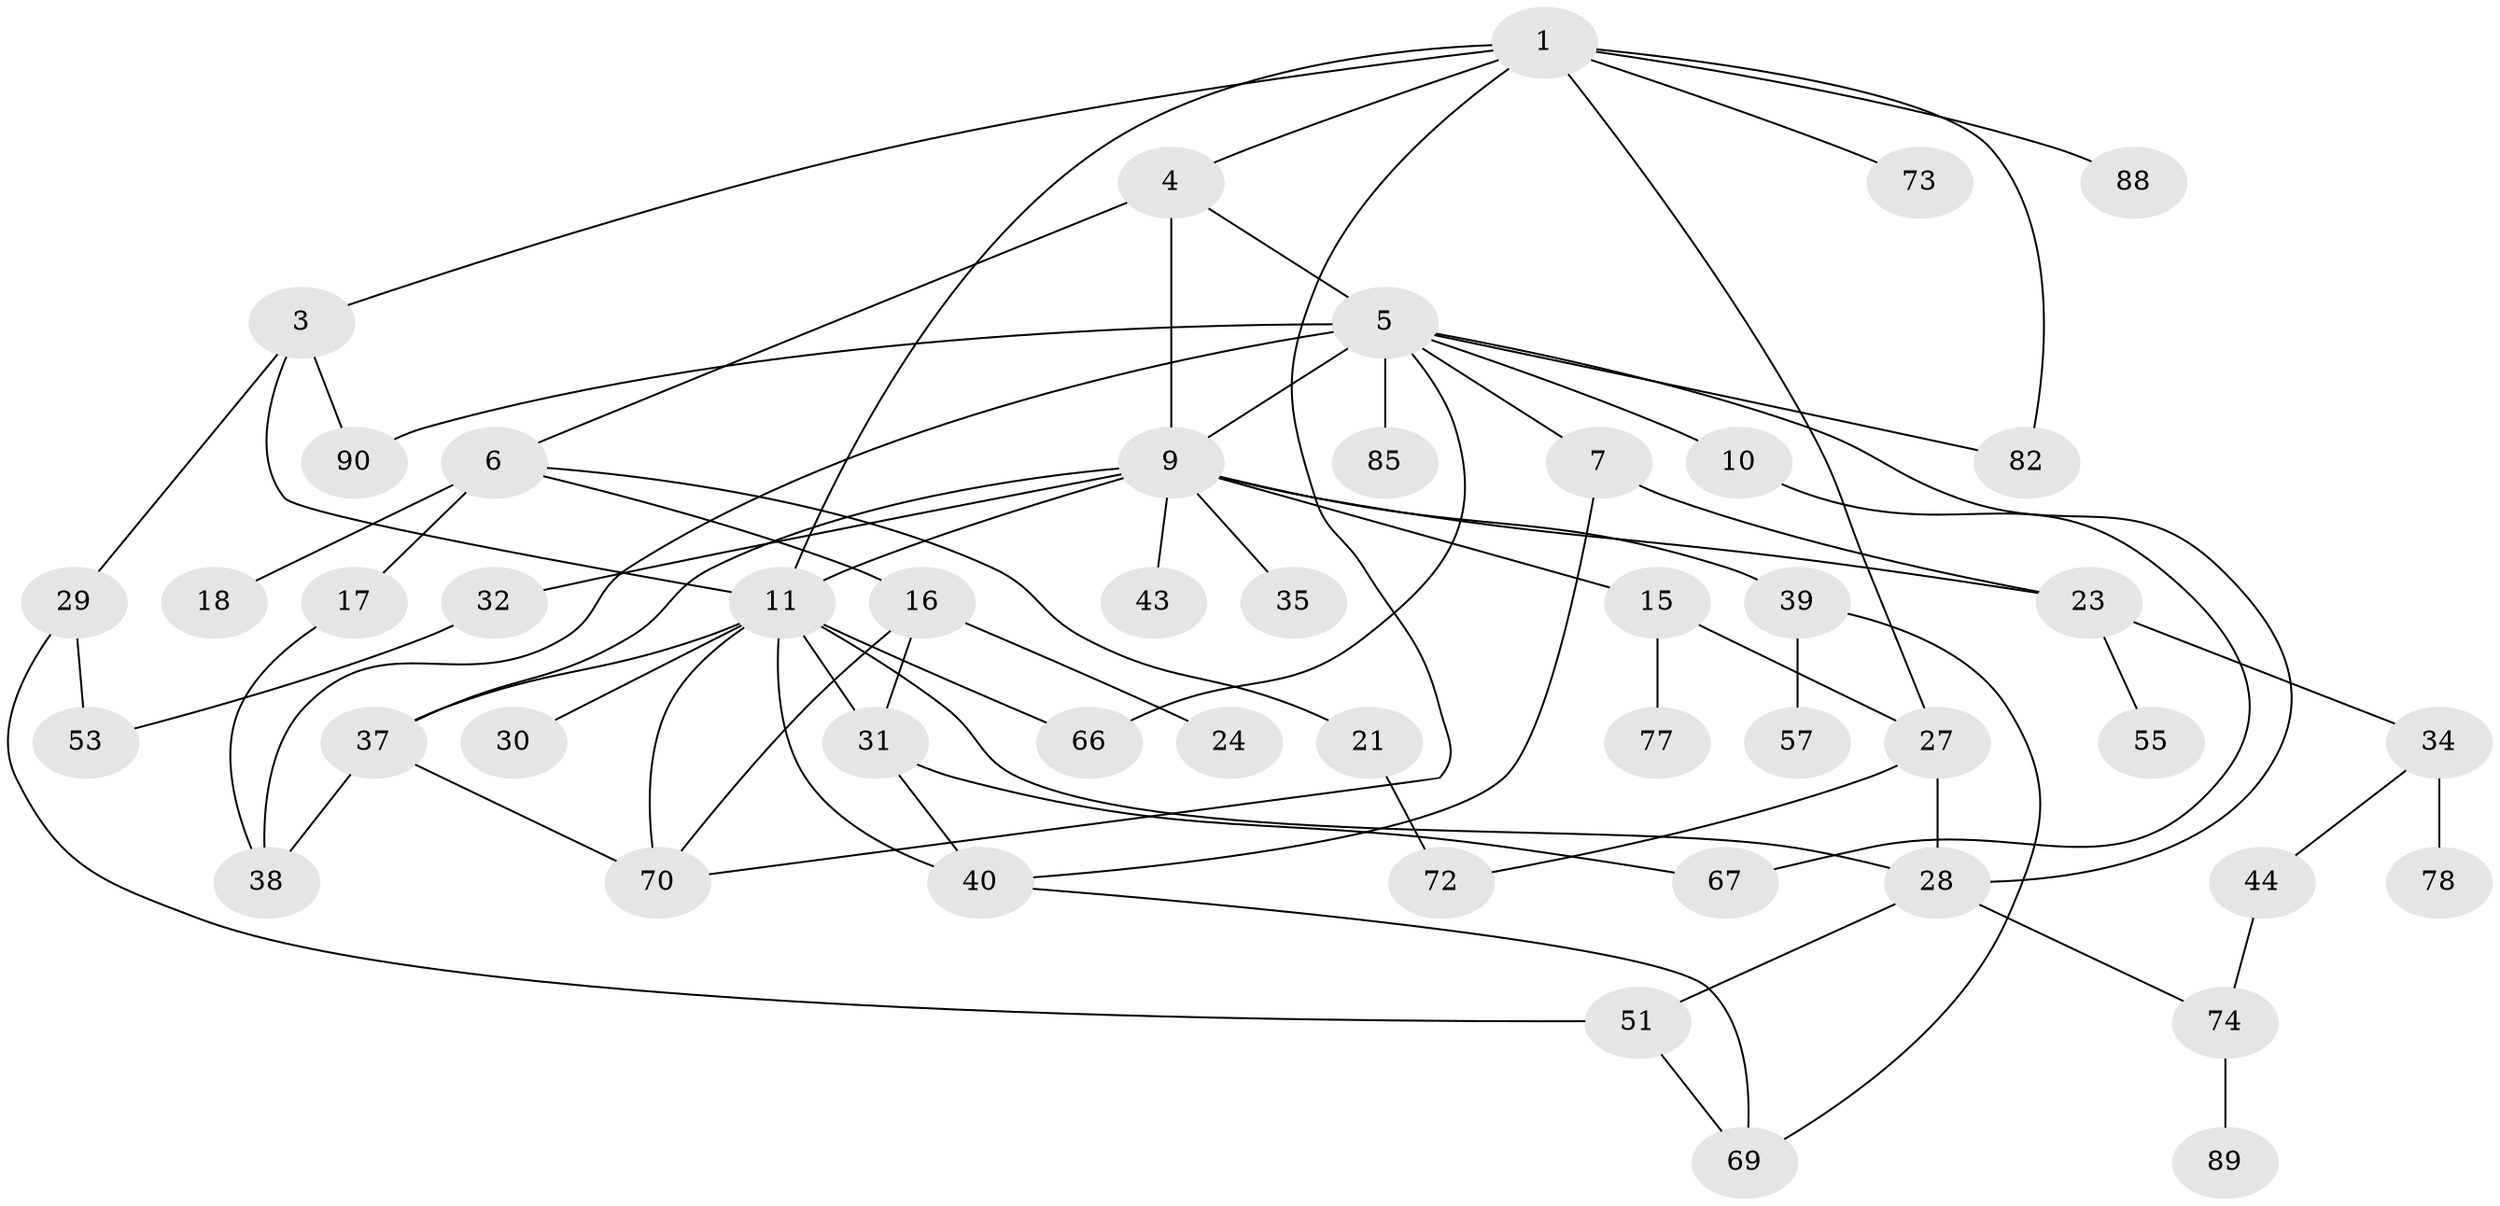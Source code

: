 // original degree distribution, {4: 0.14432989690721648, 6: 0.041237113402061855, 5: 0.05154639175257732, 8: 0.010309278350515464, 2: 0.24742268041237114, 3: 0.2268041237113402, 1: 0.27835051546391754}
// Generated by graph-tools (version 1.1) at 2025/13/03/09/25 04:13:36]
// undirected, 48 vertices, 73 edges
graph export_dot {
graph [start="1"]
  node [color=gray90,style=filled];
  1 [super="+2"];
  3;
  4;
  5 [super="+52+65+48+8"];
  6 [super="+97"];
  7 [super="+61"];
  9 [super="+26+13+12+75+22"];
  10;
  11 [super="+19"];
  15;
  16;
  17;
  18 [super="+79"];
  21 [super="+50"];
  23 [super="+33+96+47"];
  24;
  27 [super="+59"];
  28 [super="+45"];
  29 [super="+42"];
  30;
  31 [super="+56+64+80"];
  32 [super="+68+94"];
  34;
  35;
  37 [super="+46"];
  38;
  39;
  40 [super="+41+76"];
  43 [super="+84"];
  44;
  51 [super="+60+54"];
  53;
  55;
  57;
  66;
  67 [super="+92"];
  69;
  70 [super="+91"];
  72;
  73;
  74;
  77;
  78;
  82;
  85;
  88;
  89;
  90;
  1 -- 3;
  1 -- 82;
  1 -- 27;
  1 -- 4;
  1 -- 70;
  1 -- 88;
  1 -- 73;
  1 -- 11;
  3 -- 29;
  3 -- 90;
  3 -- 11;
  4 -- 5;
  4 -- 6;
  4 -- 9;
  5 -- 7;
  5 -- 38;
  5 -- 66;
  5 -- 85;
  5 -- 9 [weight=4];
  5 -- 28;
  5 -- 82;
  5 -- 90;
  5 -- 10;
  6 -- 16;
  6 -- 17;
  6 -- 18 [weight=2];
  6 -- 21;
  7 -- 23;
  7 -- 40;
  9 -- 15;
  9 -- 35;
  9 -- 43;
  9 -- 32;
  9 -- 37 [weight=2];
  9 -- 39;
  9 -- 11;
  9 -- 23;
  10 -- 67;
  11 -- 28;
  11 -- 31;
  11 -- 66;
  11 -- 37;
  11 -- 70;
  11 -- 30;
  11 -- 40;
  15 -- 27;
  15 -- 77;
  16 -- 24;
  16 -- 31;
  16 -- 70;
  17 -- 38;
  21 -- 72;
  23 -- 55;
  23 -- 34;
  27 -- 72;
  27 -- 28;
  28 -- 74;
  28 -- 51;
  29 -- 53;
  29 -- 51;
  31 -- 40;
  31 -- 67;
  32 -- 53;
  34 -- 44;
  34 -- 78;
  37 -- 38;
  37 -- 70;
  39 -- 57;
  39 -- 69;
  40 -- 69;
  44 -- 74;
  51 -- 69;
  74 -- 89;
}
